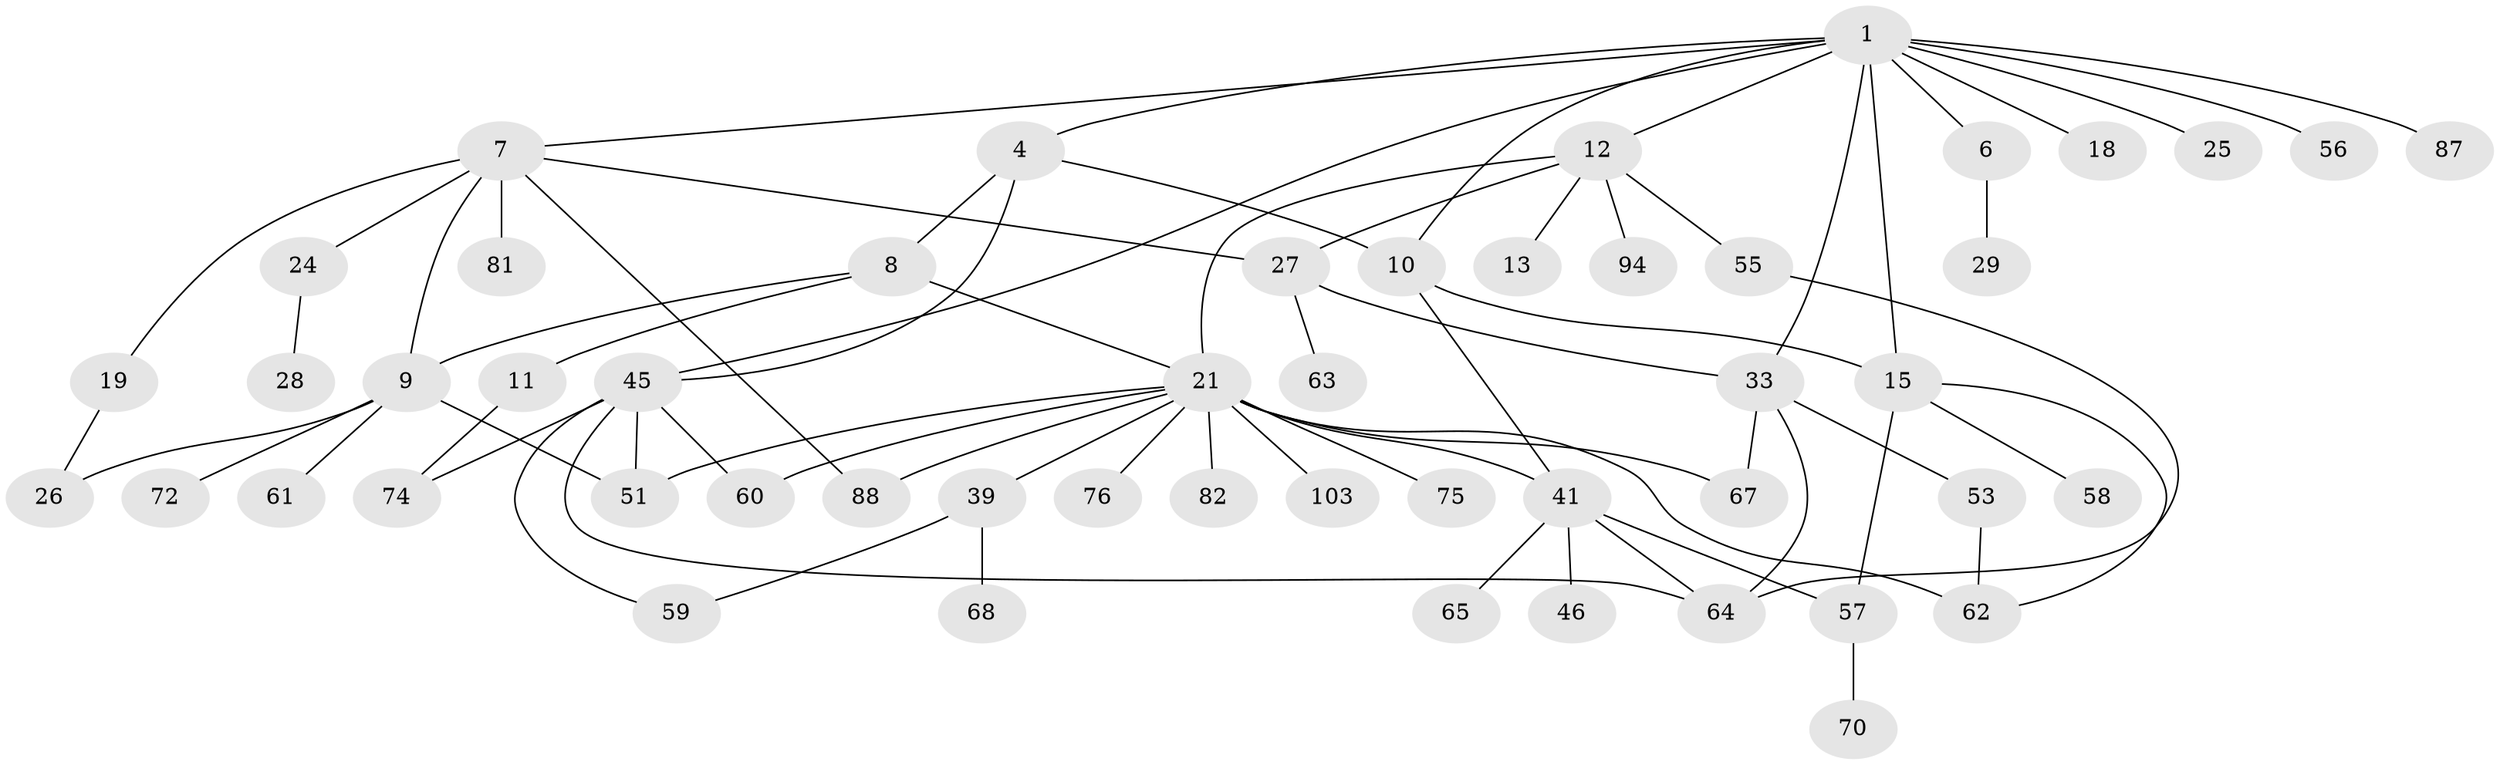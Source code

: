 // original degree distribution, {4: 0.1262135922330097, 5: 0.04854368932038835, 6: 0.038834951456310676, 3: 0.17475728155339806, 2: 0.23300970873786409, 1: 0.3592233009708738, 7: 0.019417475728155338}
// Generated by graph-tools (version 1.1) at 2025/17/03/04/25 18:17:01]
// undirected, 51 vertices, 72 edges
graph export_dot {
graph [start="1"]
  node [color=gray90,style=filled];
  1 [super="+2+3"];
  4 [super="+36"];
  6;
  7 [super="+17"];
  8;
  9 [super="+38+14"];
  10;
  11 [super="+16"];
  12 [super="+20+22"];
  13;
  15 [super="+34+89+99"];
  18;
  19;
  21 [super="+44+23+50+30"];
  24;
  25;
  26;
  27 [super="+37"];
  28 [super="+102"];
  29;
  33 [super="+47+43"];
  39;
  41 [super="+101"];
  45 [super="+83"];
  46;
  51 [super="+71"];
  53;
  55;
  56;
  57;
  58;
  59 [super="+73"];
  60;
  61;
  62 [super="+77+69"];
  63;
  64 [super="+96+79"];
  65;
  67 [super="+86"];
  68;
  70;
  72;
  74;
  75;
  76;
  81;
  82;
  87;
  88;
  94;
  103;
  1 -- 12;
  1 -- 25;
  1 -- 4;
  1 -- 6;
  1 -- 56;
  1 -- 45;
  1 -- 33;
  1 -- 18;
  1 -- 87;
  1 -- 7;
  1 -- 10;
  1 -- 15;
  4 -- 8;
  4 -- 10;
  4 -- 45;
  6 -- 29;
  7 -- 9;
  7 -- 81;
  7 -- 19;
  7 -- 88;
  7 -- 24;
  7 -- 27;
  8 -- 11;
  8 -- 21;
  8 -- 9;
  9 -- 72;
  9 -- 26;
  9 -- 51;
  9 -- 61;
  10 -- 41;
  10 -- 15;
  11 -- 74;
  12 -- 13;
  12 -- 94;
  12 -- 27;
  12 -- 21;
  12 -- 55;
  15 -- 62;
  15 -- 58;
  15 -- 57;
  19 -- 26;
  21 -- 39;
  21 -- 51;
  21 -- 41;
  21 -- 67 [weight=2];
  21 -- 75;
  21 -- 62 [weight=2];
  21 -- 103;
  21 -- 76;
  21 -- 82;
  21 -- 88;
  21 -- 60;
  24 -- 28;
  27 -- 63;
  27 -- 33;
  33 -- 64;
  33 -- 67 [weight=2];
  33 -- 53;
  39 -- 59;
  39 -- 68;
  41 -- 46;
  41 -- 57;
  41 -- 65;
  41 -- 64;
  45 -- 74;
  45 -- 59;
  45 -- 60;
  45 -- 51;
  45 -- 64;
  53 -- 62;
  55 -- 64;
  57 -- 70;
}
